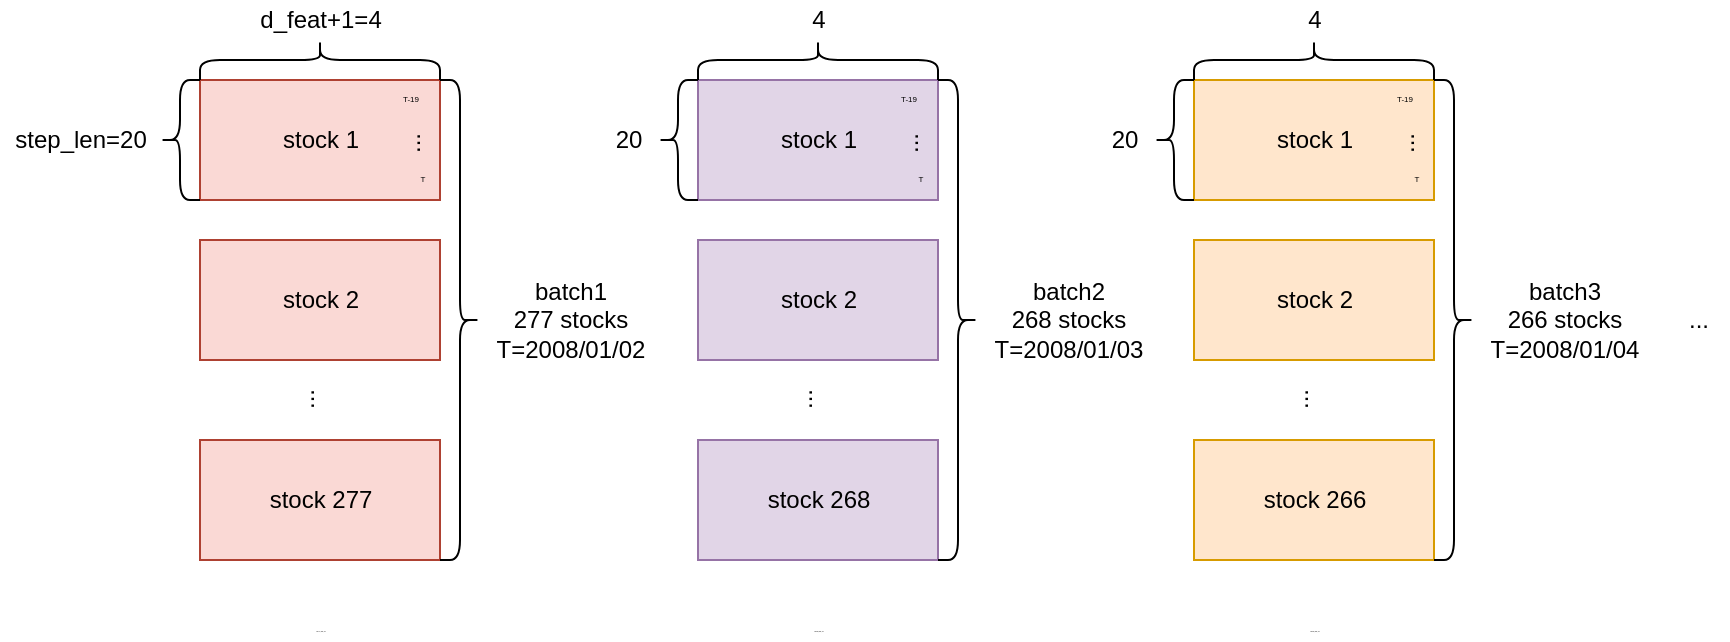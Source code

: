 <mxfile version="14.0.4" type="github">
  <diagram id="UNmK7n31j6BsBcdP9gkj" name="Page-1">
    <mxGraphModel dx="1090" dy="579" grid="0" gridSize="10" guides="1" tooltips="1" connect="1" arrows="1" fold="1" page="0" pageScale="1" pageWidth="827" pageHeight="1169" math="0" shadow="0">
      <root>
        <mxCell id="0" />
        <mxCell id="1" parent="0" />
        <mxCell id="sodSNDlYpSFI1k9hjGXv-1" value="" style="rounded=0;whiteSpace=wrap;html=1;fillColor=#fad9d5;strokeColor=#ae4132;fontFamily=Helvetica;" vertex="1" parent="1">
          <mxGeometry x="118" y="100" width="120" height="60" as="geometry" />
        </mxCell>
        <mxCell id="sodSNDlYpSFI1k9hjGXv-2" value="" style="rounded=0;whiteSpace=wrap;html=1;fillColor=#fad9d5;strokeColor=#ae4132;fontFamily=Helvetica;" vertex="1" parent="1">
          <mxGeometry x="118" y="180" width="120" height="60" as="geometry" />
        </mxCell>
        <mxCell id="sodSNDlYpSFI1k9hjGXv-3" value="" style="rounded=0;whiteSpace=wrap;html=1;fillColor=#fad9d5;strokeColor=#ae4132;fontFamily=Helvetica;" vertex="1" parent="1">
          <mxGeometry x="118" y="280" width="120" height="60" as="geometry" />
        </mxCell>
        <mxCell id="sodSNDlYpSFI1k9hjGXv-5" value="..." style="text;html=1;resizable=0;autosize=1;align=center;verticalAlign=middle;points=[];fillColor=none;strokeColor=none;rounded=0;horizontal=0;fontFamily=Helvetica;" vertex="1" parent="1">
          <mxGeometry x="156" y="250" width="30" height="20" as="geometry" />
        </mxCell>
        <mxCell id="sodSNDlYpSFI1k9hjGXv-10" value="" style="shape=curlyBracket;whiteSpace=wrap;html=1;rounded=1;fontFamily=Helvetica;" vertex="1" parent="1">
          <mxGeometry x="98" y="100" width="20" height="60" as="geometry" />
        </mxCell>
        <mxCell id="sodSNDlYpSFI1k9hjGXv-11" value="" style="shape=curlyBracket;whiteSpace=wrap;html=1;rounded=1;direction=south;fontFamily=Helvetica;" vertex="1" parent="1">
          <mxGeometry x="118" y="80" width="120" height="20" as="geometry" />
        </mxCell>
        <mxCell id="sodSNDlYpSFI1k9hjGXv-12" value="d_feat+1=4" style="text;html=1;resizable=0;autosize=1;align=center;verticalAlign=middle;points=[];fillColor=none;strokeColor=none;rounded=0;fontFamily=Helvetica;" vertex="1" parent="1">
          <mxGeometry x="138" y="60" width="80" height="20" as="geometry" />
        </mxCell>
        <mxCell id="sodSNDlYpSFI1k9hjGXv-13" value="step_len=20" style="text;html=1;resizable=0;autosize=1;align=center;verticalAlign=middle;points=[];fillColor=none;strokeColor=none;rounded=0;fontFamily=Helvetica;" vertex="1" parent="1">
          <mxGeometry x="18" y="120" width="80" height="20" as="geometry" />
        </mxCell>
        <mxCell id="sodSNDlYpSFI1k9hjGXv-14" value="stock 1" style="text;html=1;resizable=0;autosize=1;align=center;verticalAlign=middle;points=[];fillColor=none;strokeColor=none;rounded=0;fontFamily=Helvetica;" vertex="1" parent="1">
          <mxGeometry x="153" y="120" width="50" height="20" as="geometry" />
        </mxCell>
        <mxCell id="sodSNDlYpSFI1k9hjGXv-15" value="stock 2" style="text;html=1;resizable=0;autosize=1;align=center;verticalAlign=middle;points=[];fillColor=none;strokeColor=none;rounded=0;fontFamily=Helvetica;" vertex="1" parent="1">
          <mxGeometry x="153" y="200" width="50" height="20" as="geometry" />
        </mxCell>
        <mxCell id="sodSNDlYpSFI1k9hjGXv-16" value="stock 277" style="text;html=1;resizable=0;autosize=1;align=center;verticalAlign=middle;points=[];fillColor=none;strokeColor=none;rounded=0;fontFamily=Helvetica;" vertex="1" parent="1">
          <mxGeometry x="143" y="300" width="70" height="20" as="geometry" />
        </mxCell>
        <mxCell id="sodSNDlYpSFI1k9hjGXv-17" value="" style="shape=curlyBracket;whiteSpace=wrap;html=1;rounded=1;fontFamily=Helvetica;direction=west;" vertex="1" parent="1">
          <mxGeometry x="238" y="100" width="20" height="240" as="geometry" />
        </mxCell>
        <mxCell id="sodSNDlYpSFI1k9hjGXv-18" value="batch1&lt;br&gt;277 stocks&lt;br&gt;T=2008/01/02" style="text;html=1;resizable=0;autosize=1;align=center;verticalAlign=middle;points=[];fillColor=none;strokeColor=none;rounded=0;fontFamily=Helvetica;" vertex="1" parent="1">
          <mxGeometry x="258" y="195" width="90" height="50" as="geometry" />
        </mxCell>
        <mxCell id="sodSNDlYpSFI1k9hjGXv-21" value="T" style="text;html=1;resizable=0;autosize=1;align=center;verticalAlign=middle;points=[];fillColor=none;strokeColor=none;rounded=0;fontFamily=Helvetica;fontSize=4;" vertex="1" parent="1">
          <mxGeometry x="219" y="140" width="20" height="20" as="geometry" />
        </mxCell>
        <mxCell id="sodSNDlYpSFI1k9hjGXv-22" value="T-19" style="text;html=1;resizable=0;autosize=1;align=center;verticalAlign=middle;points=[];fillColor=none;strokeColor=none;rounded=0;fontFamily=Helvetica;fontSize=4;" vertex="1" parent="1">
          <mxGeometry x="208" y="100" width="30" height="20" as="geometry" />
        </mxCell>
        <mxCell id="sodSNDlYpSFI1k9hjGXv-23" value="..." style="text;html=1;resizable=0;autosize=1;align=center;verticalAlign=middle;points=[];fillColor=none;strokeColor=none;rounded=0;horizontal=0;fontFamily=Helvetica;" vertex="1" parent="1">
          <mxGeometry x="209" y="122" width="30" height="20" as="geometry" />
        </mxCell>
        <mxCell id="sodSNDlYpSFI1k9hjGXv-25" value="" style="rounded=0;whiteSpace=wrap;html=1;fillColor=#e1d5e7;strokeColor=#9673a6;fontFamily=Helvetica;" vertex="1" parent="1">
          <mxGeometry x="367" y="100" width="120" height="60" as="geometry" />
        </mxCell>
        <mxCell id="sodSNDlYpSFI1k9hjGXv-26" value="" style="rounded=0;whiteSpace=wrap;html=1;fillColor=#e1d5e7;strokeColor=#9673a6;fontFamily=Helvetica;" vertex="1" parent="1">
          <mxGeometry x="367" y="180" width="120" height="60" as="geometry" />
        </mxCell>
        <mxCell id="sodSNDlYpSFI1k9hjGXv-27" value="" style="rounded=0;whiteSpace=wrap;html=1;fillColor=#e1d5e7;strokeColor=#9673a6;fontFamily=Helvetica;" vertex="1" parent="1">
          <mxGeometry x="367" y="280" width="120" height="60" as="geometry" />
        </mxCell>
        <mxCell id="sodSNDlYpSFI1k9hjGXv-28" value="..." style="text;html=1;resizable=0;autosize=1;align=center;verticalAlign=middle;points=[];fillColor=none;strokeColor=none;rounded=0;horizontal=0;fontFamily=Helvetica;" vertex="1" parent="1">
          <mxGeometry x="405" y="250" width="30" height="20" as="geometry" />
        </mxCell>
        <mxCell id="sodSNDlYpSFI1k9hjGXv-29" value="" style="shape=curlyBracket;whiteSpace=wrap;html=1;rounded=1;fontFamily=Helvetica;" vertex="1" parent="1">
          <mxGeometry x="347" y="100" width="20" height="60" as="geometry" />
        </mxCell>
        <mxCell id="sodSNDlYpSFI1k9hjGXv-30" value="" style="shape=curlyBracket;whiteSpace=wrap;html=1;rounded=1;direction=south;fontFamily=Helvetica;" vertex="1" parent="1">
          <mxGeometry x="367" y="80" width="120" height="20" as="geometry" />
        </mxCell>
        <mxCell id="sodSNDlYpSFI1k9hjGXv-31" value="4" style="text;html=1;resizable=0;autosize=1;align=center;verticalAlign=middle;points=[];fillColor=none;strokeColor=none;rounded=0;fontFamily=Helvetica;" vertex="1" parent="1">
          <mxGeometry x="417" y="60" width="20" height="20" as="geometry" />
        </mxCell>
        <mxCell id="sodSNDlYpSFI1k9hjGXv-32" value="20" style="text;html=1;resizable=0;autosize=1;align=center;verticalAlign=middle;points=[];fillColor=none;strokeColor=none;rounded=0;fontFamily=Helvetica;" vertex="1" parent="1">
          <mxGeometry x="317" y="120" width="30" height="20" as="geometry" />
        </mxCell>
        <mxCell id="sodSNDlYpSFI1k9hjGXv-33" value="stock 1" style="text;html=1;resizable=0;autosize=1;align=center;verticalAlign=middle;points=[];fillColor=none;strokeColor=none;rounded=0;fontFamily=Helvetica;" vertex="1" parent="1">
          <mxGeometry x="402" y="120" width="50" height="20" as="geometry" />
        </mxCell>
        <mxCell id="sodSNDlYpSFI1k9hjGXv-34" value="stock 2" style="text;html=1;resizable=0;autosize=1;align=center;verticalAlign=middle;points=[];fillColor=none;strokeColor=none;rounded=0;fontFamily=Helvetica;" vertex="1" parent="1">
          <mxGeometry x="402" y="200" width="50" height="20" as="geometry" />
        </mxCell>
        <mxCell id="sodSNDlYpSFI1k9hjGXv-35" value="stock 268" style="text;html=1;resizable=0;autosize=1;align=center;verticalAlign=middle;points=[];fillColor=none;strokeColor=none;rounded=0;fontFamily=Helvetica;" vertex="1" parent="1">
          <mxGeometry x="392" y="300" width="70" height="20" as="geometry" />
        </mxCell>
        <mxCell id="sodSNDlYpSFI1k9hjGXv-36" value="" style="shape=curlyBracket;whiteSpace=wrap;html=1;rounded=1;fontFamily=Helvetica;direction=west;" vertex="1" parent="1">
          <mxGeometry x="487" y="100" width="20" height="240" as="geometry" />
        </mxCell>
        <mxCell id="sodSNDlYpSFI1k9hjGXv-37" value="batch2&lt;br&gt;268 stocks&lt;br&gt;T=2008/01/03" style="text;html=1;resizable=0;autosize=1;align=center;verticalAlign=middle;points=[];fillColor=none;strokeColor=none;rounded=0;fontFamily=Helvetica;" vertex="1" parent="1">
          <mxGeometry x="507" y="195" width="90" height="50" as="geometry" />
        </mxCell>
        <mxCell id="sodSNDlYpSFI1k9hjGXv-38" value="T" style="text;html=1;resizable=0;autosize=1;align=center;verticalAlign=middle;points=[];fillColor=none;strokeColor=none;rounded=0;fontFamily=Helvetica;fontSize=4;" vertex="1" parent="1">
          <mxGeometry x="468" y="140" width="20" height="20" as="geometry" />
        </mxCell>
        <mxCell id="sodSNDlYpSFI1k9hjGXv-39" value="T-19" style="text;html=1;resizable=0;autosize=1;align=center;verticalAlign=middle;points=[];fillColor=none;strokeColor=none;rounded=0;fontFamily=Helvetica;fontSize=4;" vertex="1" parent="1">
          <mxGeometry x="457" y="100" width="30" height="20" as="geometry" />
        </mxCell>
        <mxCell id="sodSNDlYpSFI1k9hjGXv-40" value="..." style="text;html=1;resizable=0;autosize=1;align=center;verticalAlign=middle;points=[];fillColor=none;strokeColor=none;rounded=0;horizontal=0;fontFamily=Helvetica;" vertex="1" parent="1">
          <mxGeometry x="458" y="122" width="30" height="20" as="geometry" />
        </mxCell>
        <mxCell id="sodSNDlYpSFI1k9hjGXv-41" value="" style="rounded=0;whiteSpace=wrap;html=1;fillColor=#ffe6cc;strokeColor=#d79b00;fontFamily=Helvetica;" vertex="1" parent="1">
          <mxGeometry x="615" y="100" width="120" height="60" as="geometry" />
        </mxCell>
        <mxCell id="sodSNDlYpSFI1k9hjGXv-42" value="" style="rounded=0;whiteSpace=wrap;html=1;fillColor=#ffe6cc;strokeColor=#d79b00;fontFamily=Helvetica;" vertex="1" parent="1">
          <mxGeometry x="615" y="180" width="120" height="60" as="geometry" />
        </mxCell>
        <mxCell id="sodSNDlYpSFI1k9hjGXv-43" value="" style="rounded=0;whiteSpace=wrap;html=1;fillColor=#ffe6cc;strokeColor=#d79b00;fontFamily=Helvetica;" vertex="1" parent="1">
          <mxGeometry x="615" y="280" width="120" height="60" as="geometry" />
        </mxCell>
        <mxCell id="sodSNDlYpSFI1k9hjGXv-44" value="..." style="text;html=1;resizable=0;autosize=1;align=center;verticalAlign=middle;points=[];fillColor=none;strokeColor=none;rounded=0;horizontal=0;fontFamily=Helvetica;" vertex="1" parent="1">
          <mxGeometry x="653" y="250" width="30" height="20" as="geometry" />
        </mxCell>
        <mxCell id="sodSNDlYpSFI1k9hjGXv-45" value="" style="shape=curlyBracket;whiteSpace=wrap;html=1;rounded=1;fontFamily=Helvetica;" vertex="1" parent="1">
          <mxGeometry x="595" y="100" width="20" height="60" as="geometry" />
        </mxCell>
        <mxCell id="sodSNDlYpSFI1k9hjGXv-46" value="" style="shape=curlyBracket;whiteSpace=wrap;html=1;rounded=1;direction=south;fontFamily=Helvetica;" vertex="1" parent="1">
          <mxGeometry x="615" y="80" width="120" height="20" as="geometry" />
        </mxCell>
        <mxCell id="sodSNDlYpSFI1k9hjGXv-47" value="4" style="text;html=1;resizable=0;autosize=1;align=center;verticalAlign=middle;points=[];fillColor=none;strokeColor=none;rounded=0;fontFamily=Helvetica;" vertex="1" parent="1">
          <mxGeometry x="665" y="60" width="20" height="20" as="geometry" />
        </mxCell>
        <mxCell id="sodSNDlYpSFI1k9hjGXv-48" value="20" style="text;html=1;resizable=0;autosize=1;align=center;verticalAlign=middle;points=[];fillColor=none;strokeColor=none;rounded=0;fontFamily=Helvetica;" vertex="1" parent="1">
          <mxGeometry x="565" y="120" width="30" height="20" as="geometry" />
        </mxCell>
        <mxCell id="sodSNDlYpSFI1k9hjGXv-49" value="stock 1" style="text;html=1;resizable=0;autosize=1;align=center;verticalAlign=middle;points=[];fillColor=none;strokeColor=none;rounded=0;fontFamily=Helvetica;" vertex="1" parent="1">
          <mxGeometry x="650" y="120" width="50" height="20" as="geometry" />
        </mxCell>
        <mxCell id="sodSNDlYpSFI1k9hjGXv-50" value="stock 2" style="text;html=1;resizable=0;autosize=1;align=center;verticalAlign=middle;points=[];fillColor=none;strokeColor=none;rounded=0;fontFamily=Helvetica;" vertex="1" parent="1">
          <mxGeometry x="650" y="200" width="50" height="20" as="geometry" />
        </mxCell>
        <mxCell id="sodSNDlYpSFI1k9hjGXv-51" value="stock 266" style="text;html=1;resizable=0;autosize=1;align=center;verticalAlign=middle;points=[];fillColor=none;strokeColor=none;rounded=0;fontFamily=Helvetica;" vertex="1" parent="1">
          <mxGeometry x="640" y="300" width="70" height="20" as="geometry" />
        </mxCell>
        <mxCell id="sodSNDlYpSFI1k9hjGXv-52" value="" style="shape=curlyBracket;whiteSpace=wrap;html=1;rounded=1;fontFamily=Helvetica;direction=west;" vertex="1" parent="1">
          <mxGeometry x="735" y="100" width="20" height="240" as="geometry" />
        </mxCell>
        <mxCell id="sodSNDlYpSFI1k9hjGXv-53" value="batch3&lt;br&gt;266 stocks&lt;br&gt;T=2008/01/04" style="text;html=1;resizable=0;autosize=1;align=center;verticalAlign=middle;points=[];fillColor=none;strokeColor=none;rounded=0;fontFamily=Helvetica;" vertex="1" parent="1">
          <mxGeometry x="755" y="195" width="90" height="50" as="geometry" />
        </mxCell>
        <mxCell id="sodSNDlYpSFI1k9hjGXv-54" value="T" style="text;html=1;resizable=0;autosize=1;align=center;verticalAlign=middle;points=[];fillColor=none;strokeColor=none;rounded=0;fontFamily=Helvetica;fontSize=4;" vertex="1" parent="1">
          <mxGeometry x="716" y="140" width="20" height="20" as="geometry" />
        </mxCell>
        <mxCell id="sodSNDlYpSFI1k9hjGXv-55" value="T-19" style="text;html=1;resizable=0;autosize=1;align=center;verticalAlign=middle;points=[];fillColor=none;strokeColor=none;rounded=0;fontFamily=Helvetica;fontSize=4;" vertex="1" parent="1">
          <mxGeometry x="705" y="100" width="30" height="20" as="geometry" />
        </mxCell>
        <mxCell id="sodSNDlYpSFI1k9hjGXv-56" value="..." style="text;html=1;resizable=0;autosize=1;align=center;verticalAlign=middle;points=[];fillColor=none;strokeColor=none;rounded=0;horizontal=0;fontFamily=Helvetica;" vertex="1" parent="1">
          <mxGeometry x="706" y="122" width="30" height="20" as="geometry" />
        </mxCell>
        <mxCell id="sodSNDlYpSFI1k9hjGXv-58" value="[277,20,4]" style="text;html=1;resizable=0;autosize=1;align=center;verticalAlign=middle;points=[];fillColor=none;strokeColor=none;rounded=0;fontFamily=Helvetica;fontSize=1;" vertex="1" parent="1">
          <mxGeometry x="148" y="370" width="60" height="10" as="geometry" />
        </mxCell>
        <mxCell id="sodSNDlYpSFI1k9hjGXv-59" value="[268,20,4]" style="text;html=1;resizable=0;autosize=1;align=center;verticalAlign=middle;points=[];fillColor=none;strokeColor=none;rounded=0;fontFamily=Helvetica;fontSize=1;" vertex="1" parent="1">
          <mxGeometry x="397" y="370" width="60" height="10" as="geometry" />
        </mxCell>
        <mxCell id="sodSNDlYpSFI1k9hjGXv-60" value="[266,20,4]" style="text;html=1;resizable=0;autosize=1;align=center;verticalAlign=middle;points=[];fillColor=none;strokeColor=none;rounded=0;fontFamily=Helvetica;fontSize=1;" vertex="1" parent="1">
          <mxGeometry x="645" y="370" width="60" height="10" as="geometry" />
        </mxCell>
        <mxCell id="sodSNDlYpSFI1k9hjGXv-61" value="..." style="text;html=1;resizable=0;autosize=1;align=center;verticalAlign=middle;points=[];fillColor=none;strokeColor=none;rounded=0;horizontal=1;fontFamily=Helvetica;" vertex="1" parent="1">
          <mxGeometry x="852" y="210" width="30" height="20" as="geometry" />
        </mxCell>
      </root>
    </mxGraphModel>
  </diagram>
</mxfile>
